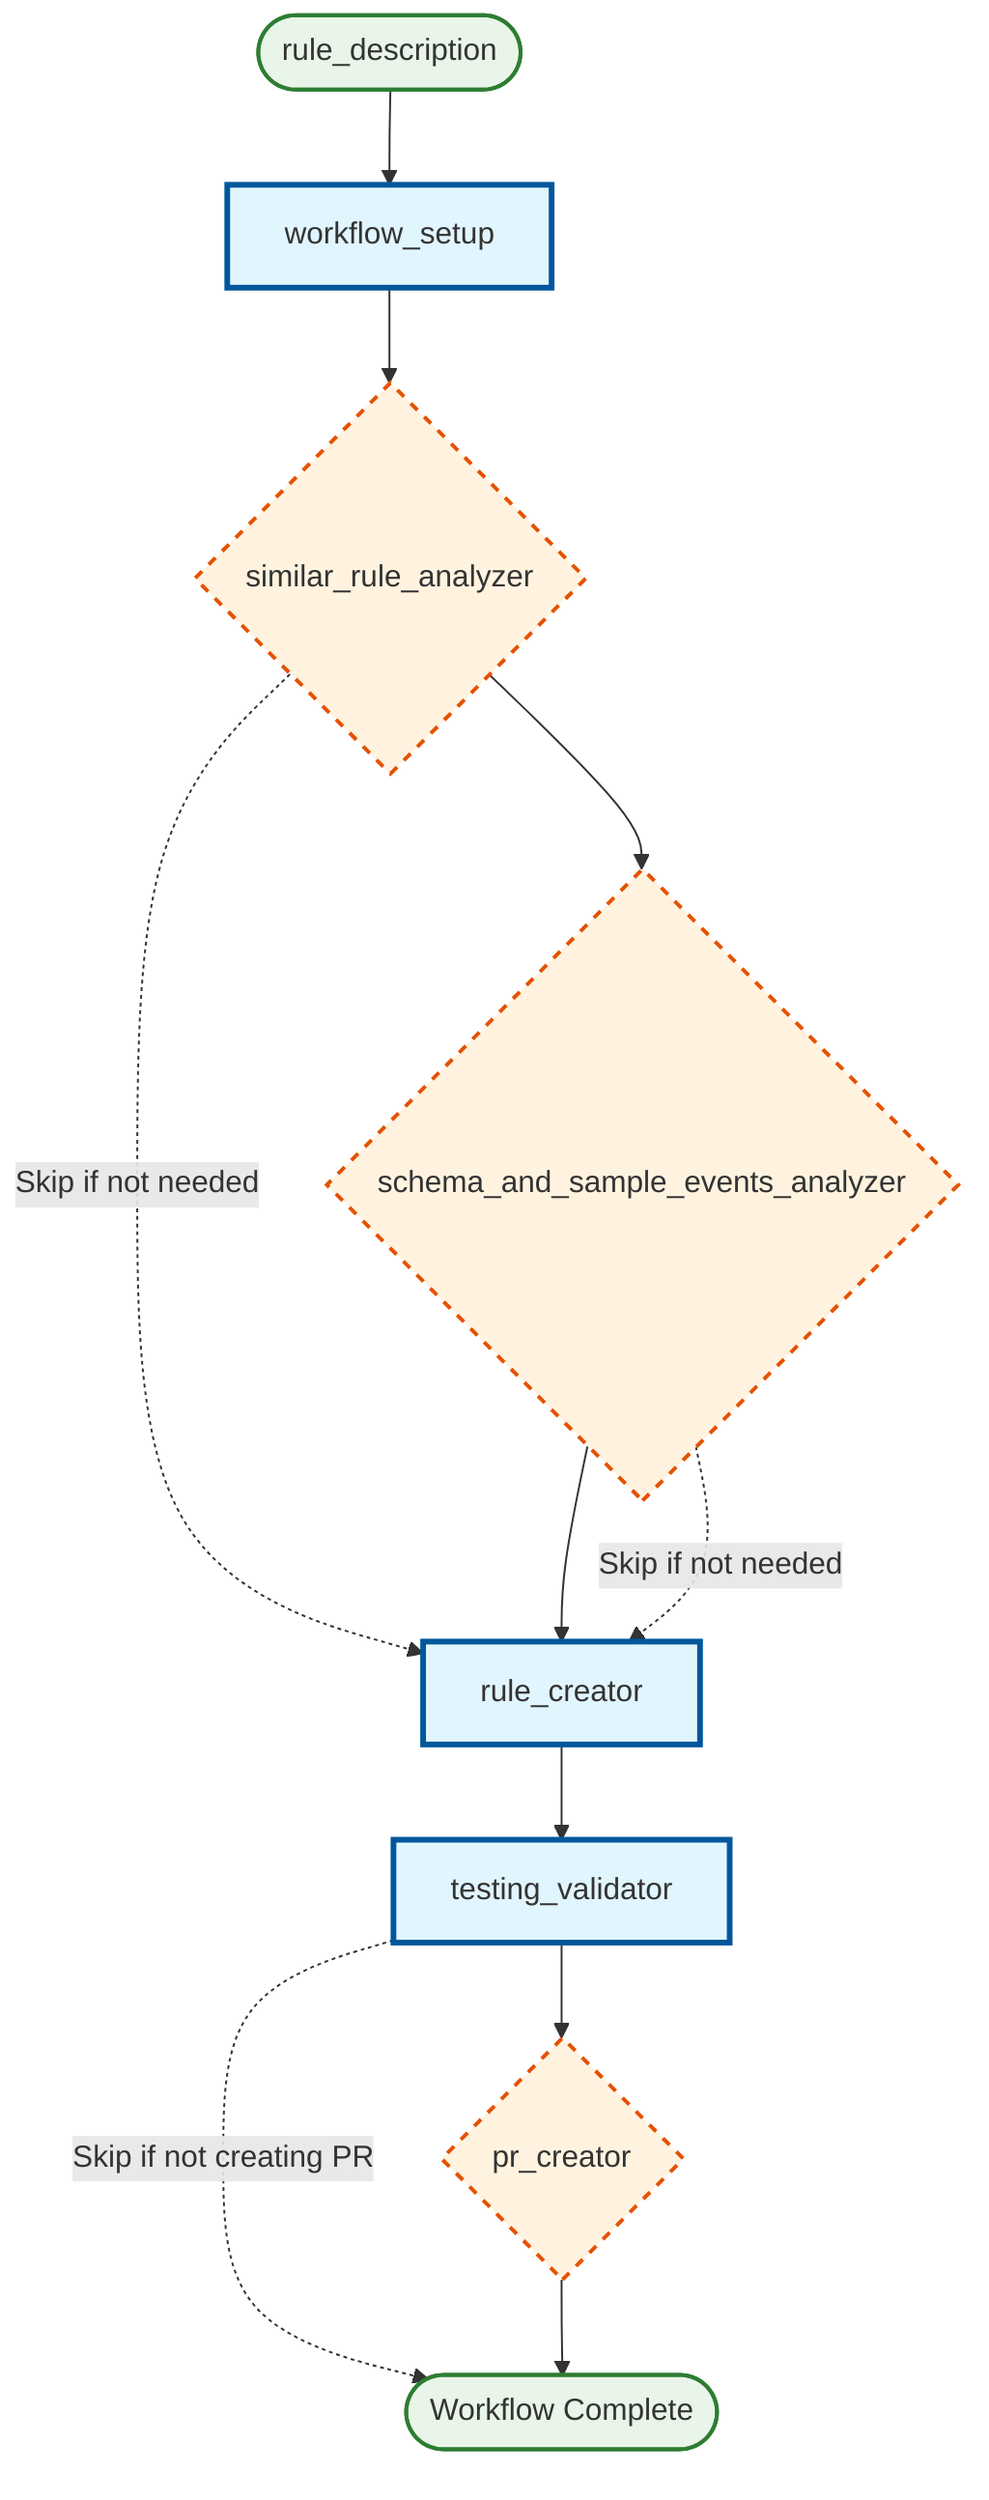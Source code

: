 flowchart TD
    Start([rule_description]) --> WS[workflow_setup]
    
    WS --> SRA{similar_rule_analyzer}
    
    SRA --> SSEA{schema_and_sample_events_analyzer}
    
    SRA -.-> |"Skip if not needed"| RC
    
    SSEA --> RC[rule_creator]
    
    SSEA -.-> |"Skip if not needed"| RC
    
    RC --> TV[testing_validator]
    
    TV --> PRC{pr_creator}
    
    TV -.-> |"Skip if not creating PR"| End([Workflow Complete])
    
    PRC --> End
    
    classDef required fill:#e1f5fe,stroke:#01579b,stroke-width:3px
    classDef conditional fill:#fff3e0,stroke:#e65100,stroke-width:2px,stroke-dasharray: 5 5
    classDef startEnd fill:#e8f5e8,stroke:#2e7d32,stroke-width:2px
    
    class WS,RC,TV required
    class SRA,SSEA,PRC conditional
    class Start,End startEnd